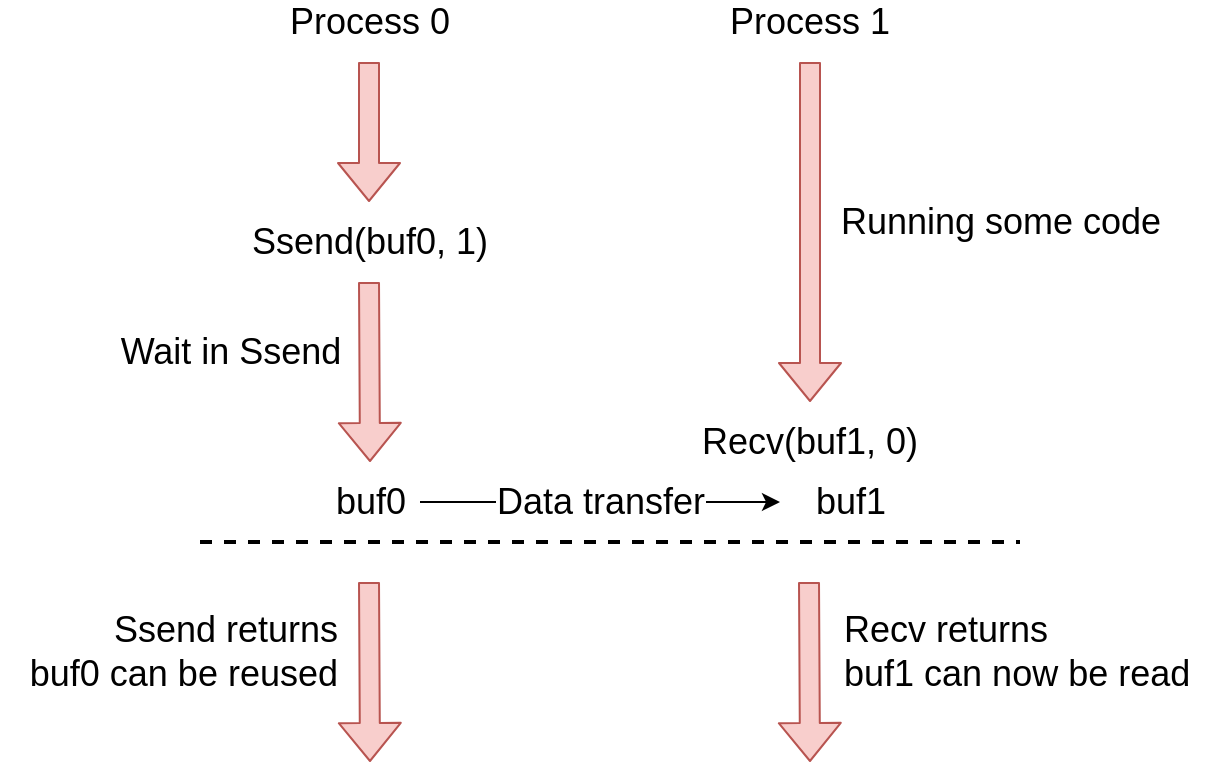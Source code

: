 <mxfile version="13.9.9" type="device"><diagram id="vIhZ33bq2ibH0A2TdWgS" name="Page-1"><mxGraphModel dx="1613" dy="580" grid="1" gridSize="10" guides="1" tooltips="1" connect="1" arrows="1" fold="1" page="1" pageScale="1" pageWidth="827" pageHeight="1169" math="0" shadow="0"><root><mxCell id="0"/><mxCell id="1" parent="0"/><mxCell id="lvelJT5Dz3dfSmNqFBKj-2" value="Process 0" style="text;html=1;strokeColor=none;fillColor=none;align=center;verticalAlign=middle;whiteSpace=wrap;rounded=0;fontSize=18;" vertex="1" parent="1"><mxGeometry x="120" y="90" width="90" height="20" as="geometry"/></mxCell><mxCell id="lvelJT5Dz3dfSmNqFBKj-3" value="" style="shape=flexArrow;endArrow=classic;html=1;fontSize=18;fillColor=#f8cecc;strokeColor=#b85450;" edge="1" parent="1"><mxGeometry width="50" height="50" relative="1" as="geometry"><mxPoint x="164.5" y="120" as="sourcePoint"/><mxPoint x="164.5" y="190" as="targetPoint"/></mxGeometry></mxCell><mxCell id="lvelJT5Dz3dfSmNqFBKj-4" value="Ssend(buf0, 1)" style="text;html=1;strokeColor=none;fillColor=none;align=center;verticalAlign=middle;whiteSpace=wrap;rounded=0;fontSize=18;" vertex="1" parent="1"><mxGeometry x="100" y="200" width="130" height="20" as="geometry"/></mxCell><mxCell id="lvelJT5Dz3dfSmNqFBKj-7" value="" style="shape=flexArrow;endArrow=classic;html=1;fontSize=18;fillColor=#f8cecc;strokeColor=#b85450;" edge="1" parent="1"><mxGeometry width="50" height="50" relative="1" as="geometry"><mxPoint x="164.5" y="230" as="sourcePoint"/><mxPoint x="165" y="320" as="targetPoint"/></mxGeometry></mxCell><mxCell id="lvelJT5Dz3dfSmNqFBKj-8" value="Wait in Ssend" style="text;html=1;align=center;verticalAlign=middle;resizable=0;points=[];autosize=1;fontSize=18;" vertex="1" parent="1"><mxGeometry x="30" y="250" width="130" height="30" as="geometry"/></mxCell><mxCell id="lvelJT5Dz3dfSmNqFBKj-9" value="Process 1" style="text;html=1;strokeColor=none;fillColor=none;align=center;verticalAlign=middle;whiteSpace=wrap;rounded=0;fontSize=18;" vertex="1" parent="1"><mxGeometry x="340" y="90" width="90" height="20" as="geometry"/></mxCell><mxCell id="lvelJT5Dz3dfSmNqFBKj-10" value="" style="shape=flexArrow;endArrow=classic;html=1;fontSize=18;fillColor=#f8cecc;strokeColor=#b85450;" edge="1" parent="1"><mxGeometry width="50" height="50" relative="1" as="geometry"><mxPoint x="385" y="120" as="sourcePoint"/><mxPoint x="385" y="290" as="targetPoint"/></mxGeometry></mxCell><mxCell id="lvelJT5Dz3dfSmNqFBKj-11" value="Recv(buf1, 0)" style="text;html=1;strokeColor=none;fillColor=none;align=center;verticalAlign=middle;whiteSpace=wrap;rounded=0;fontSize=18;" vertex="1" parent="1"><mxGeometry x="320" y="300" width="130" height="20" as="geometry"/></mxCell><mxCell id="lvelJT5Dz3dfSmNqFBKj-14" value="Running some code" style="text;html=1;align=center;verticalAlign=middle;resizable=0;points=[];autosize=1;fontSize=18;" vertex="1" parent="1"><mxGeometry x="390" y="185" width="180" height="30" as="geometry"/></mxCell><mxCell id="lvelJT5Dz3dfSmNqFBKj-15" value="Data transfer" style="endArrow=classic;html=1;fontSize=18;" edge="1" parent="1"><mxGeometry width="50" height="50" relative="1" as="geometry"><mxPoint x="190" y="340" as="sourcePoint"/><mxPoint x="370" y="340" as="targetPoint"/></mxGeometry></mxCell><mxCell id="lvelJT5Dz3dfSmNqFBKj-16" value="buf0" style="text;html=1;align=center;verticalAlign=middle;resizable=0;points=[];autosize=1;fontSize=18;" vertex="1" parent="1"><mxGeometry x="140" y="325" width="50" height="30" as="geometry"/></mxCell><mxCell id="lvelJT5Dz3dfSmNqFBKj-17" value="buf1" style="text;html=1;align=center;verticalAlign=middle;resizable=0;points=[];autosize=1;fontSize=18;" vertex="1" parent="1"><mxGeometry x="380" y="325" width="50" height="30" as="geometry"/></mxCell><mxCell id="lvelJT5Dz3dfSmNqFBKj-18" value="" style="endArrow=none;dashed=1;html=1;fontSize=18;strokeWidth=2;" edge="1" parent="1"><mxGeometry width="50" height="50" relative="1" as="geometry"><mxPoint x="80" y="360" as="sourcePoint"/><mxPoint x="490" y="360" as="targetPoint"/></mxGeometry></mxCell><mxCell id="lvelJT5Dz3dfSmNqFBKj-19" value="" style="shape=flexArrow;endArrow=classic;html=1;fontSize=18;fillColor=#f8cecc;strokeColor=#b85450;" edge="1" parent="1"><mxGeometry width="50" height="50" relative="1" as="geometry"><mxPoint x="164.5" y="380" as="sourcePoint"/><mxPoint x="165" y="470" as="targetPoint"/></mxGeometry></mxCell><mxCell id="lvelJT5Dz3dfSmNqFBKj-20" value="Ssend returns&lt;br&gt;buf0 can be reused" style="text;html=1;align=right;verticalAlign=middle;resizable=0;points=[];autosize=1;fontSize=18;" vertex="1" parent="1"><mxGeometry x="-20" y="390" width="170" height="50" as="geometry"/></mxCell><mxCell id="lvelJT5Dz3dfSmNqFBKj-21" value="" style="shape=flexArrow;endArrow=classic;html=1;fontSize=18;fillColor=#f8cecc;strokeColor=#b85450;" edge="1" parent="1"><mxGeometry width="50" height="50" relative="1" as="geometry"><mxPoint x="384.5" y="380" as="sourcePoint"/><mxPoint x="385" y="470" as="targetPoint"/></mxGeometry></mxCell><mxCell id="lvelJT5Dz3dfSmNqFBKj-22" value="Recv returns&lt;br&gt;&lt;div style=&quot;&quot;&gt;&lt;span&gt;buf1 can now be read&lt;/span&gt;&lt;/div&gt;" style="text;html=1;align=left;verticalAlign=middle;resizable=0;points=[];autosize=1;fontSize=18;" vertex="1" parent="1"><mxGeometry x="400" y="390" width="190" height="50" as="geometry"/></mxCell></root></mxGraphModel></diagram></mxfile>